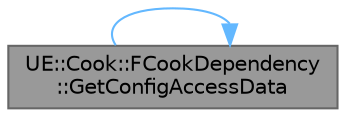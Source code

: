 digraph "UE::Cook::FCookDependency::GetConfigAccessData"
{
 // INTERACTIVE_SVG=YES
 // LATEX_PDF_SIZE
  bgcolor="transparent";
  edge [fontname=Helvetica,fontsize=10,labelfontname=Helvetica,labelfontsize=10];
  node [fontname=Helvetica,fontsize=10,shape=box,height=0.2,width=0.4];
  rankdir="LR";
  Node1 [id="Node000001",label="UE::Cook::FCookDependency\l::GetConfigAccessData",height=0.2,width=0.4,color="gray40", fillcolor="grey60", style="filled", fontcolor="black",tooltip="Returns the ConfigAccess in its struct form (File,Section,Key) if GetType() == Config,..."];
  Node1 -> Node1 [id="edge1_Node000001_Node000001",color="steelblue1",style="solid",tooltip=" "];
}
